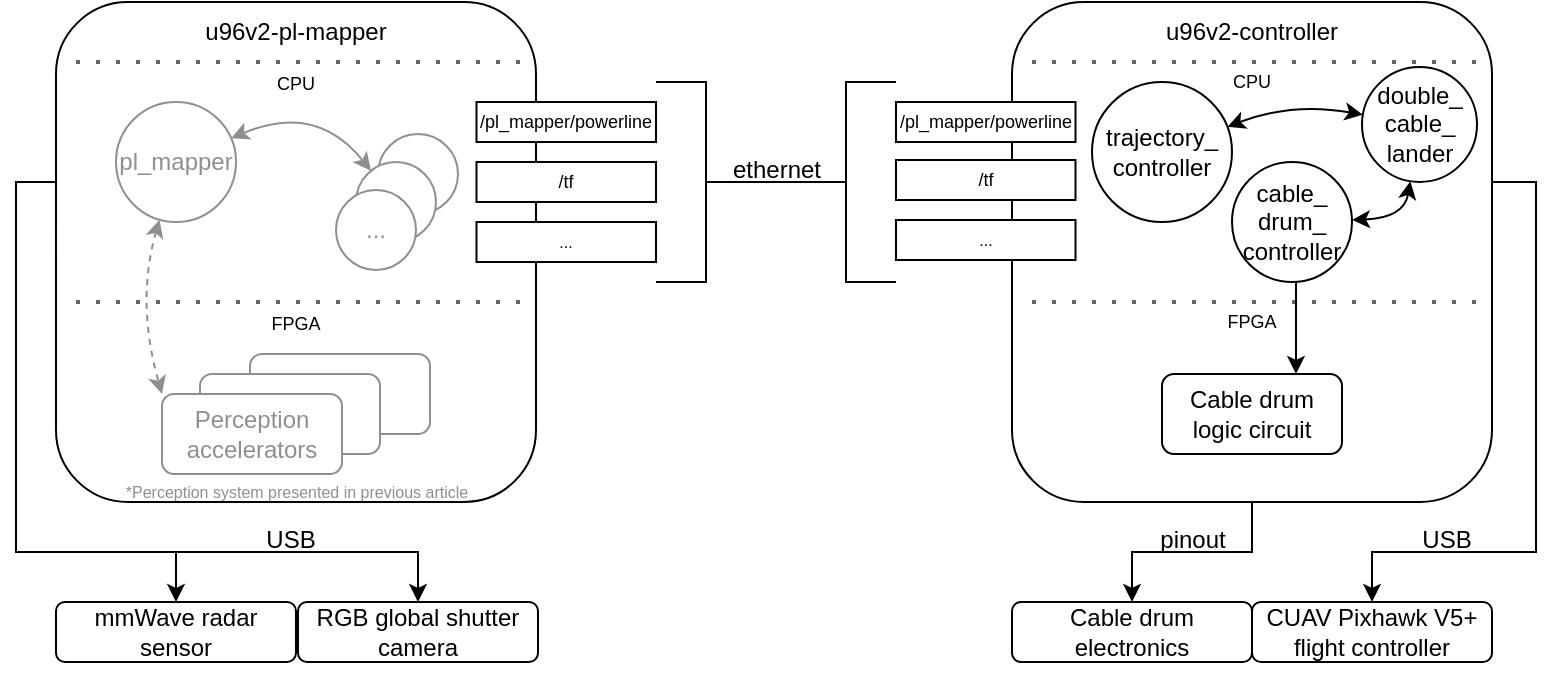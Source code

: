 <mxfile version="20.3.0" type="github">
  <diagram id="k7QuNVmgz5R4sDoiiN90" name="Page-1">
    <mxGraphModel dx="942" dy="1922" grid="1" gridSize="10" guides="1" tooltips="1" connect="1" arrows="1" fold="1" page="1" pageScale="1" pageWidth="850" pageHeight="1100" math="0" shadow="0">
      <root>
        <mxCell id="0" />
        <mxCell id="1" parent="0" />
        <mxCell id="tMD1-JObgEDARdnzfglz-65" style="edgeStyle=orthogonalEdgeStyle;rounded=0;orthogonalLoop=1;jettySize=auto;html=1;strokeColor=#000000;fontSize=8;fontColor=#000000;startArrow=none;startFill=0;endArrow=classic;endFill=1;" edge="1" parent="1" source="tMD1-JObgEDARdnzfglz-1" target="tMD1-JObgEDARdnzfglz-61">
          <mxGeometry relative="1" as="geometry">
            <Array as="points">
              <mxPoint x="100" y="290" />
              <mxPoint x="100" y="475" />
              <mxPoint x="180" y="475" />
            </Array>
          </mxGeometry>
        </mxCell>
        <mxCell id="tMD1-JObgEDARdnzfglz-1" value="" style="rounded=1;whiteSpace=wrap;html=1;" vertex="1" parent="1">
          <mxGeometry x="120" y="200" width="240" height="250" as="geometry" />
        </mxCell>
        <mxCell id="tMD1-JObgEDARdnzfglz-2" value="u96v2-pl-mapper" style="text;html=1;strokeColor=none;fillColor=none;align=center;verticalAlign=middle;whiteSpace=wrap;rounded=0;" vertex="1" parent="1">
          <mxGeometry x="185" y="200" width="110" height="30" as="geometry" />
        </mxCell>
        <mxCell id="tMD1-JObgEDARdnzfglz-4" value="" style="endArrow=none;dashed=1;html=1;dashPattern=1 4;strokeWidth=2;rounded=0;fillColor=#f5f5f5;strokeColor=#666666;" edge="1" parent="1">
          <mxGeometry width="50" height="50" relative="1" as="geometry">
            <mxPoint x="130" y="230" as="sourcePoint" />
            <mxPoint x="360" y="230" as="targetPoint" />
          </mxGeometry>
        </mxCell>
        <mxCell id="tMD1-JObgEDARdnzfglz-5" value="&lt;font style=&quot;font-size: 9px;&quot;&gt;CPU&lt;/font&gt;" style="text;html=1;strokeColor=none;fillColor=none;align=center;verticalAlign=middle;whiteSpace=wrap;rounded=0;fontColor=#000000;" vertex="1" parent="1">
          <mxGeometry x="185" y="225" width="110" height="30" as="geometry" />
        </mxCell>
        <mxCell id="tMD1-JObgEDARdnzfglz-6" value="&lt;font&gt;pl_mapper&lt;/font&gt;" style="ellipse;whiteSpace=wrap;html=1;aspect=fixed;fontColor=#8F8F8F;strokeColor=#8F8F8F;" vertex="1" parent="1">
          <mxGeometry x="150" y="250" width="60" height="60" as="geometry" />
        </mxCell>
        <mxCell id="tMD1-JObgEDARdnzfglz-7" value="" style="curved=1;endArrow=classic;html=1;rounded=0;fontColor=#8F8F8F;strokeColor=#8F8F8F;startArrow=classic;startFill=1;" edge="1" parent="1" source="tMD1-JObgEDARdnzfglz-6" target="tMD1-JObgEDARdnzfglz-11">
          <mxGeometry width="50" height="50" relative="1" as="geometry">
            <mxPoint x="190" y="170" as="sourcePoint" />
            <mxPoint x="278" y="270" as="targetPoint" />
            <Array as="points">
              <mxPoint x="250" y="250" />
            </Array>
          </mxGeometry>
        </mxCell>
        <mxCell id="tMD1-JObgEDARdnzfglz-10" value="" style="ellipse;whiteSpace=wrap;html=1;aspect=fixed;fontColor=#8F8F8F;strokeColor=#8F8F8F;" vertex="1" parent="1">
          <mxGeometry x="281" y="266" width="40" height="40" as="geometry" />
        </mxCell>
        <mxCell id="tMD1-JObgEDARdnzfglz-11" value="" style="ellipse;whiteSpace=wrap;html=1;aspect=fixed;fontColor=#8F8F8F;strokeColor=#8F8F8F;" vertex="1" parent="1">
          <mxGeometry x="270" y="280" width="40" height="40" as="geometry" />
        </mxCell>
        <mxCell id="tMD1-JObgEDARdnzfglz-12" value="..." style="ellipse;whiteSpace=wrap;html=1;aspect=fixed;fontColor=#8F8F8F;strokeColor=#8F8F8F;" vertex="1" parent="1">
          <mxGeometry x="260" y="294" width="40" height="40" as="geometry" />
        </mxCell>
        <mxCell id="tMD1-JObgEDARdnzfglz-13" value="" style="endArrow=none;dashed=1;html=1;dashPattern=1 4;strokeWidth=2;rounded=0;fillColor=#f5f5f5;strokeColor=#666666;" edge="1" parent="1">
          <mxGeometry width="50" height="50" relative="1" as="geometry">
            <mxPoint x="130" y="350" as="sourcePoint" />
            <mxPoint x="360" y="350" as="targetPoint" />
          </mxGeometry>
        </mxCell>
        <mxCell id="tMD1-JObgEDARdnzfglz-14" value="&lt;font style=&quot;font-size: 9px;&quot;&gt;FPGA&lt;/font&gt;" style="text;html=1;strokeColor=none;fillColor=none;align=center;verticalAlign=middle;whiteSpace=wrap;rounded=0;fontSize=9;fontColor=#000000;" vertex="1" parent="1">
          <mxGeometry x="185" y="346" width="110" height="30" as="geometry" />
        </mxCell>
        <mxCell id="tMD1-JObgEDARdnzfglz-16" value="" style="rounded=1;whiteSpace=wrap;html=1;fontColor=#8F8F8F;strokeColor=#8F8F8F;" vertex="1" parent="1">
          <mxGeometry x="217" y="376" width="90" height="40" as="geometry" />
        </mxCell>
        <mxCell id="tMD1-JObgEDARdnzfglz-17" value="" style="rounded=1;whiteSpace=wrap;html=1;fontColor=#8F8F8F;strokeColor=#8F8F8F;" vertex="1" parent="1">
          <mxGeometry x="192" y="386" width="90" height="40" as="geometry" />
        </mxCell>
        <mxCell id="tMD1-JObgEDARdnzfglz-18" value="&lt;div&gt;Perception &lt;br&gt;&lt;/div&gt;&lt;div&gt;accelerators&lt;/div&gt;" style="rounded=1;whiteSpace=wrap;html=1;fontColor=#8F8F8F;strokeColor=#8F8F8F;" vertex="1" parent="1">
          <mxGeometry x="173" y="396" width="90" height="40" as="geometry" />
        </mxCell>
        <mxCell id="tMD1-JObgEDARdnzfglz-19" value="" style="curved=1;endArrow=classic;html=1;rounded=0;strokeColor=#8F8F8F;fontColor=#8F8F8F;entryX=0;entryY=0;entryDx=0;entryDy=0;dashed=1;startArrow=classic;startFill=1;" edge="1" parent="1" source="tMD1-JObgEDARdnzfglz-6" target="tMD1-JObgEDARdnzfglz-18">
          <mxGeometry width="50" height="50" relative="1" as="geometry">
            <mxPoint x="140" y="370" as="sourcePoint" />
            <mxPoint x="190" y="320" as="targetPoint" />
            <Array as="points">
              <mxPoint x="160" y="350" />
            </Array>
          </mxGeometry>
        </mxCell>
        <mxCell id="tMD1-JObgEDARdnzfglz-21" value="&lt;font style=&quot;font-size: 8px;&quot;&gt;*Perception system presented in previous article&lt;/font&gt;" style="text;html=1;strokeColor=none;fillColor=none;align=center;verticalAlign=middle;whiteSpace=wrap;rounded=0;fontColor=#8F8F8F;fontSize=8;" vertex="1" parent="1">
          <mxGeometry x="149.75" y="440" width="180.5" height="10" as="geometry" />
        </mxCell>
        <mxCell id="tMD1-JObgEDARdnzfglz-22" value="/pl_mapper/powerline" style="rounded=0;whiteSpace=wrap;html=1;strokeColor=#000000;fontSize=9;fontColor=#000000;" vertex="1" parent="1">
          <mxGeometry x="330.25" y="250" width="89.75" height="20" as="geometry" />
        </mxCell>
        <mxCell id="tMD1-JObgEDARdnzfglz-71" style="edgeStyle=orthogonalEdgeStyle;rounded=0;orthogonalLoop=1;jettySize=auto;html=1;strokeColor=#000000;fontSize=8;fontColor=#000000;startArrow=none;startFill=0;endArrow=classic;endFill=1;" edge="1" parent="1" source="tMD1-JObgEDARdnzfglz-23" target="tMD1-JObgEDARdnzfglz-70">
          <mxGeometry relative="1" as="geometry">
            <Array as="points" />
          </mxGeometry>
        </mxCell>
        <mxCell id="tMD1-JObgEDARdnzfglz-75" style="edgeStyle=orthogonalEdgeStyle;rounded=0;orthogonalLoop=1;jettySize=auto;html=1;strokeColor=#000000;fontSize=12;fontColor=#8F8F8F;startArrow=none;startFill=0;endArrow=classic;endFill=1;" edge="1" parent="1" source="tMD1-JObgEDARdnzfglz-23" target="tMD1-JObgEDARdnzfglz-74">
          <mxGeometry relative="1" as="geometry">
            <Array as="points">
              <mxPoint x="860" y="290" />
              <mxPoint x="860" y="475" />
              <mxPoint x="778" y="475" />
            </Array>
          </mxGeometry>
        </mxCell>
        <mxCell id="tMD1-JObgEDARdnzfglz-23" value="" style="rounded=1;whiteSpace=wrap;html=1;" vertex="1" parent="1">
          <mxGeometry x="598" y="200" width="240" height="250" as="geometry" />
        </mxCell>
        <mxCell id="tMD1-JObgEDARdnzfglz-24" value="u96v2-controller" style="text;html=1;strokeColor=none;fillColor=none;align=center;verticalAlign=middle;whiteSpace=wrap;rounded=0;" vertex="1" parent="1">
          <mxGeometry x="663" y="200" width="110" height="30" as="geometry" />
        </mxCell>
        <mxCell id="tMD1-JObgEDARdnzfglz-25" value="" style="endArrow=none;dashed=1;html=1;dashPattern=1 4;strokeWidth=2;rounded=0;fillColor=#f5f5f5;strokeColor=#666666;" edge="1" parent="1">
          <mxGeometry width="50" height="50" relative="1" as="geometry">
            <mxPoint x="608" y="230" as="sourcePoint" />
            <mxPoint x="838" y="230" as="targetPoint" />
          </mxGeometry>
        </mxCell>
        <mxCell id="tMD1-JObgEDARdnzfglz-26" value="&lt;font style=&quot;font-size: 9px;&quot;&gt;CPU&lt;/font&gt;" style="text;html=1;strokeColor=none;fillColor=none;align=center;verticalAlign=middle;whiteSpace=wrap;rounded=0;fontSize=9;fontColor=#000000;" vertex="1" parent="1">
          <mxGeometry x="663" y="225" width="110" height="30" as="geometry" />
        </mxCell>
        <mxCell id="tMD1-JObgEDARdnzfglz-32" value="" style="endArrow=none;dashed=1;html=1;dashPattern=1 4;strokeWidth=2;rounded=0;fillColor=#f5f5f5;strokeColor=#666666;" edge="1" parent="1">
          <mxGeometry width="50" height="50" relative="1" as="geometry">
            <mxPoint x="608" y="350" as="sourcePoint" />
            <mxPoint x="838" y="350" as="targetPoint" />
          </mxGeometry>
        </mxCell>
        <mxCell id="tMD1-JObgEDARdnzfglz-33" value="&lt;font style=&quot;font-size: 9px;&quot;&gt;FPGA&lt;/font&gt;" style="text;html=1;strokeColor=none;fillColor=none;align=center;verticalAlign=middle;whiteSpace=wrap;rounded=0;fontSize=9;fontColor=#000000;" vertex="1" parent="1">
          <mxGeometry x="663" y="345" width="110" height="30" as="geometry" />
        </mxCell>
        <mxCell id="tMD1-JObgEDARdnzfglz-45" style="edgeStyle=orthogonalEdgeStyle;rounded=0;orthogonalLoop=1;jettySize=auto;html=1;exitX=0;exitY=0.5;exitDx=0;exitDy=0;exitPerimeter=0;entryX=0;entryY=0.5;entryDx=0;entryDy=0;entryPerimeter=0;strokeColor=#000000;fontSize=8;fontColor=#000000;startArrow=none;startFill=0;endArrow=none;endFill=0;" edge="1" parent="1" source="tMD1-JObgEDARdnzfglz-41" target="tMD1-JObgEDARdnzfglz-43">
          <mxGeometry relative="1" as="geometry" />
        </mxCell>
        <mxCell id="tMD1-JObgEDARdnzfglz-41" value="" style="strokeWidth=1;html=1;shape=mxgraph.flowchart.annotation_2;align=left;labelPosition=right;pointerEvents=1;strokeColor=#000000;fontSize=8;fontColor=#000000;rotation=-180;" vertex="1" parent="1">
          <mxGeometry x="420" y="240" width="50" height="100" as="geometry" />
        </mxCell>
        <mxCell id="tMD1-JObgEDARdnzfglz-42" value="/pl_mapper/powerline" style="rounded=0;whiteSpace=wrap;html=1;strokeColor=#000000;fontSize=9;fontColor=#000000;" vertex="1" parent="1">
          <mxGeometry x="540" y="250" width="89.75" height="20" as="geometry" />
        </mxCell>
        <mxCell id="tMD1-JObgEDARdnzfglz-43" value="" style="strokeWidth=1;html=1;shape=mxgraph.flowchart.annotation_2;align=left;labelPosition=right;pointerEvents=1;strokeColor=#000000;fontSize=8;fontColor=#000000;rotation=0;" vertex="1" parent="1">
          <mxGeometry x="490" y="240" width="50" height="100" as="geometry" />
        </mxCell>
        <mxCell id="tMD1-JObgEDARdnzfglz-46" value="ethernet" style="text;html=1;align=center;verticalAlign=middle;resizable=0;points=[];autosize=1;strokeColor=none;fillColor=none;fontSize=12;fontColor=#000000;" vertex="1" parent="1">
          <mxGeometry x="445" y="269" width="70" height="30" as="geometry" />
        </mxCell>
        <mxCell id="tMD1-JObgEDARdnzfglz-47" value="/tf" style="rounded=0;whiteSpace=wrap;html=1;strokeColor=#000000;fontSize=9;fontColor=#000000;" vertex="1" parent="1">
          <mxGeometry x="330.25" y="280" width="89.75" height="20" as="geometry" />
        </mxCell>
        <mxCell id="tMD1-JObgEDARdnzfglz-48" value="..." style="rounded=0;whiteSpace=wrap;html=1;strokeColor=#000000;fontSize=8;fontColor=#000000;" vertex="1" parent="1">
          <mxGeometry x="330.25" y="310" width="89.75" height="20" as="geometry" />
        </mxCell>
        <mxCell id="tMD1-JObgEDARdnzfglz-49" value="/tf" style="rounded=0;whiteSpace=wrap;html=1;strokeColor=#000000;fontSize=9;fontColor=#000000;" vertex="1" parent="1">
          <mxGeometry x="540" y="279" width="89.75" height="20" as="geometry" />
        </mxCell>
        <mxCell id="tMD1-JObgEDARdnzfglz-50" value="..." style="rounded=0;whiteSpace=wrap;html=1;strokeColor=#000000;fontSize=8;fontColor=#000000;" vertex="1" parent="1">
          <mxGeometry x="540" y="309" width="89.75" height="20" as="geometry" />
        </mxCell>
        <mxCell id="tMD1-JObgEDARdnzfglz-51" value="&lt;div style=&quot;font-size: 12px;&quot;&gt;&lt;font style=&quot;font-size: 12px;&quot;&gt;trajectory_&lt;/font&gt;&lt;/div&gt;&lt;div style=&quot;font-size: 12px;&quot;&gt;&lt;font style=&quot;font-size: 12px;&quot;&gt;controller&lt;/font&gt;&lt;/div&gt;" style="ellipse;whiteSpace=wrap;html=1;aspect=fixed;strokeColor=#000000;strokeWidth=1;fontSize=8;fontColor=#000000;" vertex="1" parent="1">
          <mxGeometry x="638" y="240" width="70" height="70" as="geometry" />
        </mxCell>
        <mxCell id="tMD1-JObgEDARdnzfglz-60" style="edgeStyle=orthogonalEdgeStyle;rounded=0;orthogonalLoop=1;jettySize=auto;html=1;strokeColor=#000000;fontSize=8;fontColor=#000000;startArrow=none;startFill=0;endArrow=classic;endFill=1;" edge="1" parent="1" source="tMD1-JObgEDARdnzfglz-52" target="tMD1-JObgEDARdnzfglz-58">
          <mxGeometry relative="1" as="geometry">
            <Array as="points">
              <mxPoint x="740" y="360" />
              <mxPoint x="740" y="360" />
            </Array>
          </mxGeometry>
        </mxCell>
        <mxCell id="tMD1-JObgEDARdnzfglz-52" value="&lt;div style=&quot;font-size: 12px;&quot;&gt;&lt;font style=&quot;font-size: 12px;&quot;&gt;cable_&lt;/font&gt;&lt;/div&gt;&lt;div style=&quot;font-size: 12px;&quot;&gt;&lt;font style=&quot;font-size: 12px;&quot;&gt;drum_&lt;/font&gt;&lt;/div&gt;&lt;div style=&quot;font-size: 12px;&quot;&gt;&lt;font style=&quot;font-size: 12px;&quot;&gt;controller&lt;br&gt;&lt;/font&gt;&lt;/div&gt;" style="ellipse;whiteSpace=wrap;html=1;aspect=fixed;strokeColor=#000000;strokeWidth=1;fontSize=8;fontColor=#000000;" vertex="1" parent="1">
          <mxGeometry x="708" y="280" width="60" height="60" as="geometry" />
        </mxCell>
        <mxCell id="tMD1-JObgEDARdnzfglz-53" value="&lt;div style=&quot;font-size: 12px;&quot;&gt;&lt;font style=&quot;font-size: 12px;&quot;&gt;double_&lt;/font&gt;&lt;/div&gt;&lt;div style=&quot;font-size: 12px;&quot;&gt;&lt;font style=&quot;font-size: 12px;&quot;&gt;cable_&lt;/font&gt;&lt;/div&gt;&lt;div style=&quot;font-size: 12px;&quot;&gt;&lt;font style=&quot;font-size: 12px;&quot;&gt;lander&lt;br&gt;&lt;/font&gt;&lt;/div&gt;" style="ellipse;whiteSpace=wrap;html=1;aspect=fixed;strokeColor=#000000;strokeWidth=1;fontSize=8;fontColor=#000000;" vertex="1" parent="1">
          <mxGeometry x="773" y="232.5" width="57.5" height="57.5" as="geometry" />
        </mxCell>
        <mxCell id="tMD1-JObgEDARdnzfglz-56" value="" style="curved=1;endArrow=classic;html=1;rounded=0;strokeColor=#000000;fontSize=8;fontColor=#000000;startArrow=classic;startFill=1;" edge="1" parent="1" source="tMD1-JObgEDARdnzfglz-53" target="tMD1-JObgEDARdnzfglz-51">
          <mxGeometry width="50" height="50" relative="1" as="geometry">
            <mxPoint x="588" y="170" as="sourcePoint" />
            <mxPoint x="638" y="120" as="targetPoint" />
            <Array as="points">
              <mxPoint x="738" y="250" />
            </Array>
          </mxGeometry>
        </mxCell>
        <mxCell id="tMD1-JObgEDARdnzfglz-57" value="" style="curved=1;endArrow=classic;html=1;rounded=0;strokeColor=#000000;fontSize=8;fontColor=#000000;startArrow=classic;startFill=1;" edge="1" parent="1" source="tMD1-JObgEDARdnzfglz-53" target="tMD1-JObgEDARdnzfglz-52">
          <mxGeometry width="50" height="50" relative="1" as="geometry">
            <mxPoint x="588" y="170" as="sourcePoint" />
            <mxPoint x="638" y="120" as="targetPoint" />
            <Array as="points">
              <mxPoint x="794" y="308" />
            </Array>
          </mxGeometry>
        </mxCell>
        <mxCell id="tMD1-JObgEDARdnzfglz-58" value="Cable drum logic circuit" style="rounded=1;whiteSpace=wrap;html=1;fontColor=#000000;strokeColor=#000000;" vertex="1" parent="1">
          <mxGeometry x="673" y="386" width="90" height="40" as="geometry" />
        </mxCell>
        <mxCell id="tMD1-JObgEDARdnzfglz-61" value="mmWave radar sensor" style="rounded=1;whiteSpace=wrap;html=1;strokeColor=#000000;strokeWidth=1;fontSize=12;fontColor=#000000;" vertex="1" parent="1">
          <mxGeometry x="120" y="500" width="120" height="30" as="geometry" />
        </mxCell>
        <mxCell id="tMD1-JObgEDARdnzfglz-62" value="RGB global shutter camera" style="rounded=1;whiteSpace=wrap;html=1;strokeColor=#000000;strokeWidth=1;fontSize=12;fontColor=#000000;" vertex="1" parent="1">
          <mxGeometry x="241" y="500" width="120" height="30" as="geometry" />
        </mxCell>
        <mxCell id="tMD1-JObgEDARdnzfglz-63" style="edgeStyle=orthogonalEdgeStyle;rounded=0;orthogonalLoop=1;jettySize=auto;html=1;exitX=0.5;exitY=1;exitDx=0;exitDy=0;dashed=1;dashPattern=1 4;strokeColor=#000000;fontSize=8;fontColor=#000000;startArrow=none;startFill=0;endArrow=classic;endFill=1;" edge="1" parent="1" source="tMD1-JObgEDARdnzfglz-61" target="tMD1-JObgEDARdnzfglz-61">
          <mxGeometry relative="1" as="geometry" />
        </mxCell>
        <mxCell id="tMD1-JObgEDARdnzfglz-66" style="edgeStyle=orthogonalEdgeStyle;rounded=0;orthogonalLoop=1;jettySize=auto;html=1;strokeColor=#000000;fontSize=8;fontColor=#000000;startArrow=none;startFill=0;endArrow=classic;endFill=1;" edge="1" parent="1" target="tMD1-JObgEDARdnzfglz-62">
          <mxGeometry relative="1" as="geometry">
            <mxPoint x="180" y="475" as="sourcePoint" />
            <Array as="points">
              <mxPoint x="301" y="475" />
            </Array>
          </mxGeometry>
        </mxCell>
        <mxCell id="tMD1-JObgEDARdnzfglz-67" value="USB" style="text;html=1;align=center;verticalAlign=middle;resizable=0;points=[];autosize=1;strokeColor=none;fillColor=none;fontSize=12;fontColor=#000000;" vertex="1" parent="1">
          <mxGeometry x="212" y="454" width="50" height="30" as="geometry" />
        </mxCell>
        <mxCell id="tMD1-JObgEDARdnzfglz-70" value="Cable drum electronics" style="rounded=1;whiteSpace=wrap;html=1;strokeColor=#000000;strokeWidth=1;fontSize=12;fontColor=#000000;" vertex="1" parent="1">
          <mxGeometry x="598" y="500" width="120" height="30" as="geometry" />
        </mxCell>
        <mxCell id="tMD1-JObgEDARdnzfglz-72" value="pinout" style="text;html=1;align=center;verticalAlign=middle;resizable=0;points=[];autosize=1;strokeColor=none;fillColor=none;fontSize=12;fontColor=#000000;rotation=0;" vertex="1" parent="1">
          <mxGeometry x="658" y="454" width="60" height="30" as="geometry" />
        </mxCell>
        <mxCell id="tMD1-JObgEDARdnzfglz-74" value="&lt;div&gt;CUAV Pixhawk V5+&lt;/div&gt;flight controller" style="rounded=1;whiteSpace=wrap;html=1;strokeColor=#000000;strokeWidth=1;fontSize=12;fontColor=#000000;" vertex="1" parent="1">
          <mxGeometry x="718" y="500" width="120" height="30" as="geometry" />
        </mxCell>
        <mxCell id="tMD1-JObgEDARdnzfglz-76" value="USB" style="text;html=1;align=center;verticalAlign=middle;resizable=0;points=[];autosize=1;strokeColor=none;fillColor=none;fontSize=12;fontColor=#000000;" vertex="1" parent="1">
          <mxGeometry x="790" y="454" width="50" height="30" as="geometry" />
        </mxCell>
      </root>
    </mxGraphModel>
  </diagram>
</mxfile>
